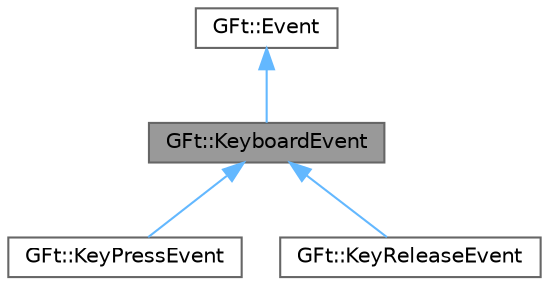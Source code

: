 digraph "GFt::KeyboardEvent"
{
 // LATEX_PDF_SIZE
  bgcolor="transparent";
  edge [fontname=Helvetica,fontsize=10,labelfontname=Helvetica,labelfontsize=10];
  node [fontname=Helvetica,fontsize=10,shape=box,height=0.2,width=0.4];
  Node1 [id="Node000001",label="GFt::KeyboardEvent",height=0.2,width=0.4,color="gray40", fillcolor="grey60", style="filled", fontcolor="black",tooltip="键盘事件基类"];
  Node2 -> Node1 [id="edge1_Node000001_Node000002",dir="back",color="steelblue1",style="solid",tooltip=" "];
  Node2 [id="Node000002",label="GFt::Event",height=0.2,width=0.4,color="gray40", fillcolor="white", style="filled",URL="$class_g_ft_1_1_event.html",tooltip="事件基类"];
  Node1 -> Node3 [id="edge2_Node000001_Node000003",dir="back",color="steelblue1",style="solid",tooltip=" "];
  Node3 [id="Node000003",label="GFt::KeyPressEvent",height=0.2,width=0.4,color="gray40", fillcolor="white", style="filled",URL="$class_g_ft_1_1_key_press_event.html",tooltip="键盘按键按下事件"];
  Node1 -> Node4 [id="edge3_Node000001_Node000004",dir="back",color="steelblue1",style="solid",tooltip=" "];
  Node4 [id="Node000004",label="GFt::KeyReleaseEvent",height=0.2,width=0.4,color="gray40", fillcolor="white", style="filled",URL="$class_g_ft_1_1_key_release_event.html",tooltip="键盘按键弹起事件"];
}
